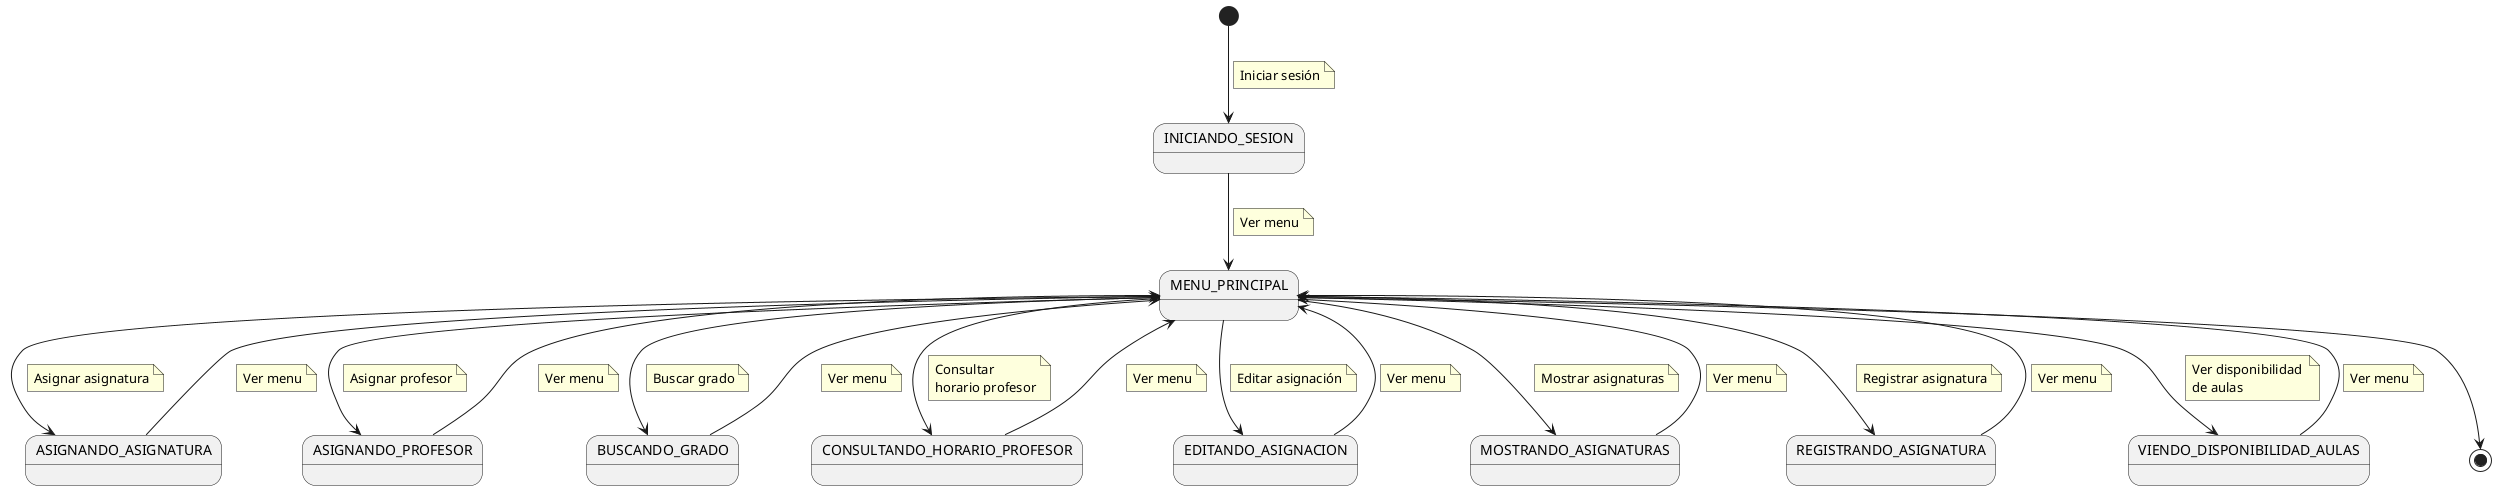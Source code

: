 @startuml
[*] --> INICIANDO_SESION
    note on link
        Iniciar sesión
    end note
INICIANDO_SESION --> MENU_PRINCIPAL
    note on link
        Ver menu
    end note
MENU_PRINCIPAL --> ASIGNANDO_ASIGNATURA
    note on link
        Asignar asignatura
    end note
ASIGNANDO_ASIGNATURA --> MENU_PRINCIPAL
    note on link
        Ver menu
    end note
MENU_PRINCIPAL --> ASIGNANDO_PROFESOR
    note on link
        Asignar profesor
    end note
ASIGNANDO_PROFESOR --> MENU_PRINCIPAL
    note on link
        Ver menu
    end note

MENU_PRINCIPAL --> BUSCANDO_GRADO
    note on link
        Buscar grado
    end note

BUSCANDO_GRADO --> MENU_PRINCIPAL
    note on link
        Ver menu
    end note

MENU_PRINCIPAL --> CONSULTANDO_HORARIO_PROFESOR
    note on link
        Consultar 
        horario profesor
    end note

CONSULTANDO_HORARIO_PROFESOR --> MENU_PRINCIPAL
    note on link
        Ver menu
    end note

MENU_PRINCIPAL --> EDITANDO_ASIGNACION
    note on link
        Editar asignación
    end note

EDITANDO_ASIGNACION --> MENU_PRINCIPAL
    note on link
        Ver menu
    end note
MENU_PRINCIPAL --> MOSTRANDO_ASIGNATURAS
    note on link
        Mostrar asignaturas
    end note

MOSTRANDO_ASIGNATURAS --> MENU_PRINCIPAL
    note on link
        Ver menu
    end note
MENU_PRINCIPAL --> REGISTRANDO_ASIGNATURA
    note on link
        Registrar asignatura
    end note

REGISTRANDO_ASIGNATURA --> MENU_PRINCIPAL
    note on link
        Ver menu
    end note

MENU_PRINCIPAL --> VIENDO_DISPONIBILIDAD_AULAS
    note on link
        Ver disponibilidad 
        de aulas
    end note

VIENDO_DISPONIBILIDAD_AULAS --> MENU_PRINCIPAL
    note on link
        Ver menu
    end note

MENU_PRINCIPAL --> [*] 
@enduml